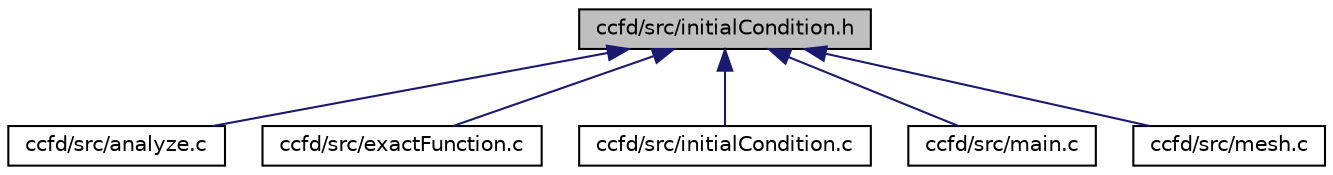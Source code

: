 digraph "ccfd/src/initialCondition.h"
{
 // INTERACTIVE_SVG=YES
 // LATEX_PDF_SIZE
  edge [fontname="Helvetica",fontsize="10",labelfontname="Helvetica",labelfontsize="10"];
  node [fontname="Helvetica",fontsize="10",shape=record];
  Node1 [label="ccfd/src/initialCondition.h",height=0.2,width=0.4,color="black", fillcolor="grey75", style="filled", fontcolor="black",tooltip=" "];
  Node1 -> Node2 [dir="back",color="midnightblue",fontsize="10",style="solid",fontname="Helvetica"];
  Node2 [label="ccfd/src/analyze.c",height=0.2,width=0.4,color="black", fillcolor="white", style="filled",URL="$analyze_8c.html",tooltip="Contains functions for analyzing flow results."];
  Node1 -> Node3 [dir="back",color="midnightblue",fontsize="10",style="solid",fontname="Helvetica"];
  Node3 [label="ccfd/src/exactFunction.c",height=0.2,width=0.4,color="black", fillcolor="white", style="filled",URL="$exactFunction_8c.html",tooltip="Contains the exact function evaluation function."];
  Node1 -> Node4 [dir="back",color="midnightblue",fontsize="10",style="solid",fontname="Helvetica"];
  Node4 [label="ccfd/src/initialCondition.c",height=0.2,width=0.4,color="black", fillcolor="white", style="filled",URL="$initialCondition_8c.html",tooltip="Functions involving the initialization and application of initial conditions."];
  Node1 -> Node5 [dir="back",color="midnightblue",fontsize="10",style="solid",fontname="Helvetica"];
  Node5 [label="ccfd/src/main.c",height=0.2,width=0.4,color="black", fillcolor="white", style="filled",URL="$main_8c.html",tooltip="Contains the main function of ccfd"];
  Node1 -> Node6 [dir="back",color="midnightblue",fontsize="10",style="solid",fontname="Helvetica"];
  Node6 [label="ccfd/src/mesh.c",height=0.2,width=0.4,color="black", fillcolor="white", style="filled",URL="$mesh_8c.html",tooltip="Contains all the functions for reading and creating meshes."];
}

